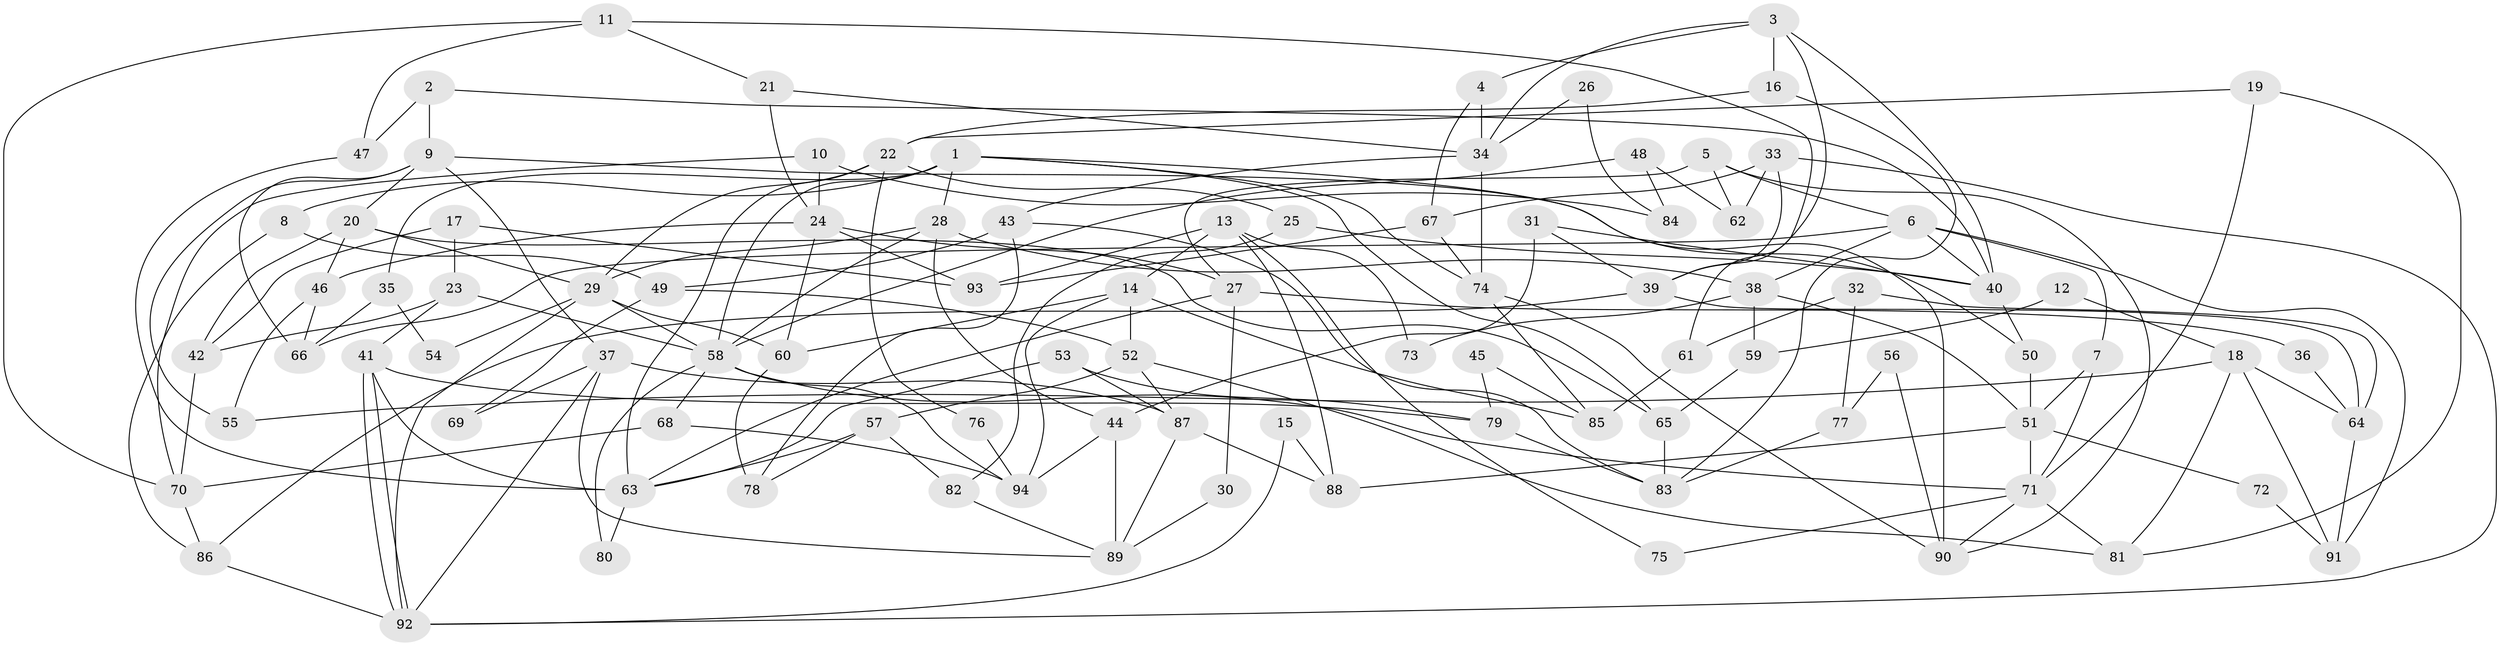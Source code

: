 // coarse degree distribution, {7: 0.23728813559322035, 3: 0.2033898305084746, 6: 0.11864406779661017, 5: 0.1864406779661017, 9: 0.05084745762711865, 2: 0.1016949152542373, 4: 0.0847457627118644, 8: 0.01694915254237288}
// Generated by graph-tools (version 1.1) at 2025/23/03/03/25 07:23:55]
// undirected, 94 vertices, 188 edges
graph export_dot {
graph [start="1"]
  node [color=gray90,style=filled];
  1;
  2;
  3;
  4;
  5;
  6;
  7;
  8;
  9;
  10;
  11;
  12;
  13;
  14;
  15;
  16;
  17;
  18;
  19;
  20;
  21;
  22;
  23;
  24;
  25;
  26;
  27;
  28;
  29;
  30;
  31;
  32;
  33;
  34;
  35;
  36;
  37;
  38;
  39;
  40;
  41;
  42;
  43;
  44;
  45;
  46;
  47;
  48;
  49;
  50;
  51;
  52;
  53;
  54;
  55;
  56;
  57;
  58;
  59;
  60;
  61;
  62;
  63;
  64;
  65;
  66;
  67;
  68;
  69;
  70;
  71;
  72;
  73;
  74;
  75;
  76;
  77;
  78;
  79;
  80;
  81;
  82;
  83;
  84;
  85;
  86;
  87;
  88;
  89;
  90;
  91;
  92;
  93;
  94;
  1 -- 8;
  1 -- 90;
  1 -- 28;
  1 -- 35;
  1 -- 58;
  1 -- 65;
  1 -- 74;
  2 -- 40;
  2 -- 9;
  2 -- 47;
  3 -- 39;
  3 -- 4;
  3 -- 16;
  3 -- 34;
  3 -- 40;
  4 -- 67;
  4 -- 34;
  5 -- 27;
  5 -- 6;
  5 -- 62;
  5 -- 90;
  6 -- 40;
  6 -- 38;
  6 -- 7;
  6 -- 66;
  6 -- 91;
  7 -- 51;
  7 -- 71;
  8 -- 86;
  8 -- 49;
  9 -- 37;
  9 -- 66;
  9 -- 20;
  9 -- 50;
  9 -- 55;
  10 -- 24;
  10 -- 70;
  10 -- 84;
  11 -- 21;
  11 -- 47;
  11 -- 61;
  11 -- 70;
  12 -- 59;
  12 -- 18;
  13 -- 93;
  13 -- 14;
  13 -- 73;
  13 -- 75;
  13 -- 88;
  14 -- 94;
  14 -- 52;
  14 -- 60;
  14 -- 85;
  15 -- 92;
  15 -- 88;
  16 -- 22;
  16 -- 83;
  17 -- 23;
  17 -- 42;
  17 -- 93;
  18 -- 64;
  18 -- 81;
  18 -- 55;
  18 -- 91;
  19 -- 22;
  19 -- 71;
  19 -- 81;
  20 -- 65;
  20 -- 29;
  20 -- 42;
  20 -- 46;
  21 -- 34;
  21 -- 24;
  22 -- 29;
  22 -- 63;
  22 -- 25;
  22 -- 76;
  23 -- 58;
  23 -- 42;
  23 -- 41;
  24 -- 60;
  24 -- 46;
  24 -- 27;
  24 -- 93;
  25 -- 40;
  25 -- 82;
  26 -- 34;
  26 -- 84;
  27 -- 63;
  27 -- 30;
  27 -- 36;
  28 -- 58;
  28 -- 29;
  28 -- 38;
  28 -- 44;
  29 -- 54;
  29 -- 58;
  29 -- 60;
  29 -- 92;
  30 -- 89;
  31 -- 40;
  31 -- 39;
  31 -- 44;
  32 -- 61;
  32 -- 64;
  32 -- 77;
  33 -- 67;
  33 -- 92;
  33 -- 39;
  33 -- 62;
  34 -- 74;
  34 -- 43;
  35 -- 66;
  35 -- 54;
  36 -- 64;
  37 -- 87;
  37 -- 92;
  37 -- 69;
  37 -- 89;
  38 -- 51;
  38 -- 59;
  38 -- 73;
  39 -- 86;
  39 -- 64;
  40 -- 50;
  41 -- 92;
  41 -- 92;
  41 -- 63;
  41 -- 79;
  42 -- 70;
  43 -- 78;
  43 -- 49;
  43 -- 83;
  44 -- 89;
  44 -- 94;
  45 -- 85;
  45 -- 79;
  46 -- 55;
  46 -- 66;
  47 -- 63;
  48 -- 58;
  48 -- 62;
  48 -- 84;
  49 -- 52;
  49 -- 69;
  50 -- 51;
  51 -- 88;
  51 -- 71;
  51 -- 72;
  52 -- 81;
  52 -- 87;
  52 -- 57;
  53 -- 79;
  53 -- 63;
  53 -- 87;
  56 -- 77;
  56 -- 90;
  57 -- 82;
  57 -- 63;
  57 -- 78;
  58 -- 68;
  58 -- 71;
  58 -- 80;
  58 -- 94;
  59 -- 65;
  60 -- 78;
  61 -- 85;
  63 -- 80;
  64 -- 91;
  65 -- 83;
  67 -- 74;
  67 -- 93;
  68 -- 94;
  68 -- 70;
  70 -- 86;
  71 -- 75;
  71 -- 81;
  71 -- 90;
  72 -- 91;
  74 -- 90;
  74 -- 85;
  76 -- 94;
  77 -- 83;
  79 -- 83;
  82 -- 89;
  86 -- 92;
  87 -- 89;
  87 -- 88;
}
